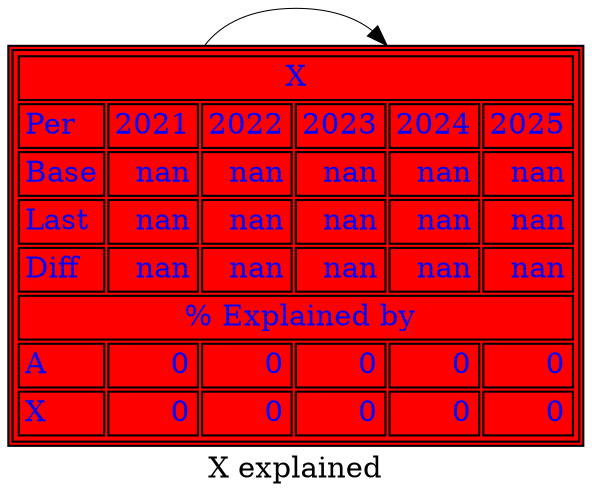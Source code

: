 digraph TD { rankdir ="LR" 
{node  [margin=0.025 fontcolor=blue style=filled ] 
 "X" [shape=box fillcolor= red margin=0.025 fontcolor=blue style=filled   label=<<TABLE BORDER='1' CELLBORDER = '1'  > <TR><TD COLSPAN = '6' TOOLTIP="X&#10;FRML &lt;&gt; X = X(-1) + A &#36;" href="bogus">X</TD></TR><TR><TD ALIGN='LEFT'>Per</TD><TD>2021</TD><TD>2022</TD><TD>2023</TD><TD>2024</TD><TD>2025</TD></TR><TR TOOLTIP="Base&#10;Exogen" href="bogus"><TD ALIGN='LEFT' TOOLTIP="Base&#10;Exogen" href="bogus">Base</TD><TD ALIGN='RIGHT'>nan</TD><TD ALIGN='RIGHT'>nan</TD><TD ALIGN='RIGHT'>nan</TD><TD ALIGN='RIGHT'>nan</TD><TD ALIGN='RIGHT'>nan</TD></TR>
<TR TOOLTIP="Last&#10;Exogen" href="bogus"><TD ALIGN='LEFT' TOOLTIP="Last&#10;Exogen" href="bogus">Last</TD><TD ALIGN='RIGHT'>nan</TD><TD ALIGN='RIGHT'>nan</TD><TD ALIGN='RIGHT'>nan</TD><TD ALIGN='RIGHT'>nan</TD><TD ALIGN='RIGHT'>nan</TD></TR>
<TR TOOLTIP="Diff&#10;Exogen" href="bogus"><TD ALIGN='LEFT' TOOLTIP="Diff&#10;Exogen" href="bogus">Diff</TD><TD ALIGN='RIGHT'>nan</TD><TD ALIGN='RIGHT'>nan</TD><TD ALIGN='RIGHT'>nan</TD><TD ALIGN='RIGHT'>nan</TD><TD ALIGN='RIGHT'>nan</TD></TR><TR><TD COLSPAN = '6'> % Explained by</TD></TR><TR TOOLTIP="A&#10;Exogen" href="bogus"><TD ALIGN='LEFT' TOOLTIP="A&#10;Exogen" href="bogus">A</TD><TD ALIGN='RIGHT'>0</TD><TD ALIGN='RIGHT'>0</TD><TD ALIGN='RIGHT'>0</TD><TD ALIGN='RIGHT'>0</TD><TD ALIGN='RIGHT'>0</TD></TR>
<TR TOOLTIP="X&#10;FRML &lt;&gt; X = X(-1) + A &#36;" href="bogus"><TD ALIGN='LEFT' TOOLTIP="X&#10;FRML &lt;&gt; X = X(-1) + A &#36;" href="bogus">X</TD><TD ALIGN='RIGHT'>0</TD><TD ALIGN='RIGHT'>0</TD><TD ALIGN='RIGHT'>0</TD><TD ALIGN='RIGHT'>0</TD><TD ALIGN='RIGHT'>0</TD></TR> </TABLE>> ] 
} 
"X" -> "X" [penwidth=0.5]
 label = "X explained";
}